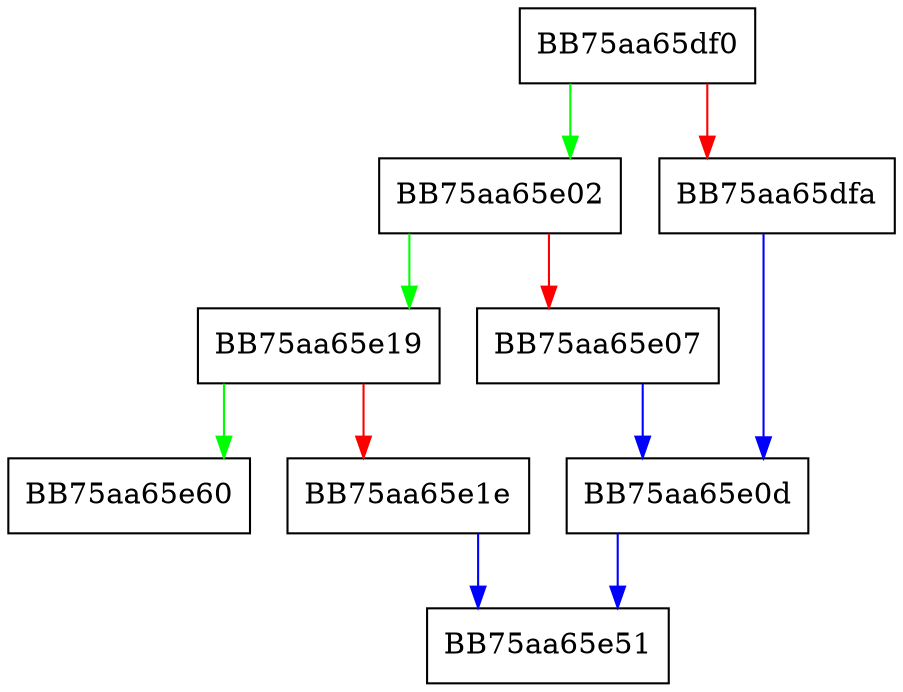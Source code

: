 digraph kelfcrc_fep_callback {
  node [shape="box"];
  graph [splines=ortho];
  BB75aa65df0 -> BB75aa65e02 [color="green"];
  BB75aa65df0 -> BB75aa65dfa [color="red"];
  BB75aa65dfa -> BB75aa65e0d [color="blue"];
  BB75aa65e02 -> BB75aa65e19 [color="green"];
  BB75aa65e02 -> BB75aa65e07 [color="red"];
  BB75aa65e07 -> BB75aa65e0d [color="blue"];
  BB75aa65e0d -> BB75aa65e51 [color="blue"];
  BB75aa65e19 -> BB75aa65e60 [color="green"];
  BB75aa65e19 -> BB75aa65e1e [color="red"];
  BB75aa65e1e -> BB75aa65e51 [color="blue"];
}